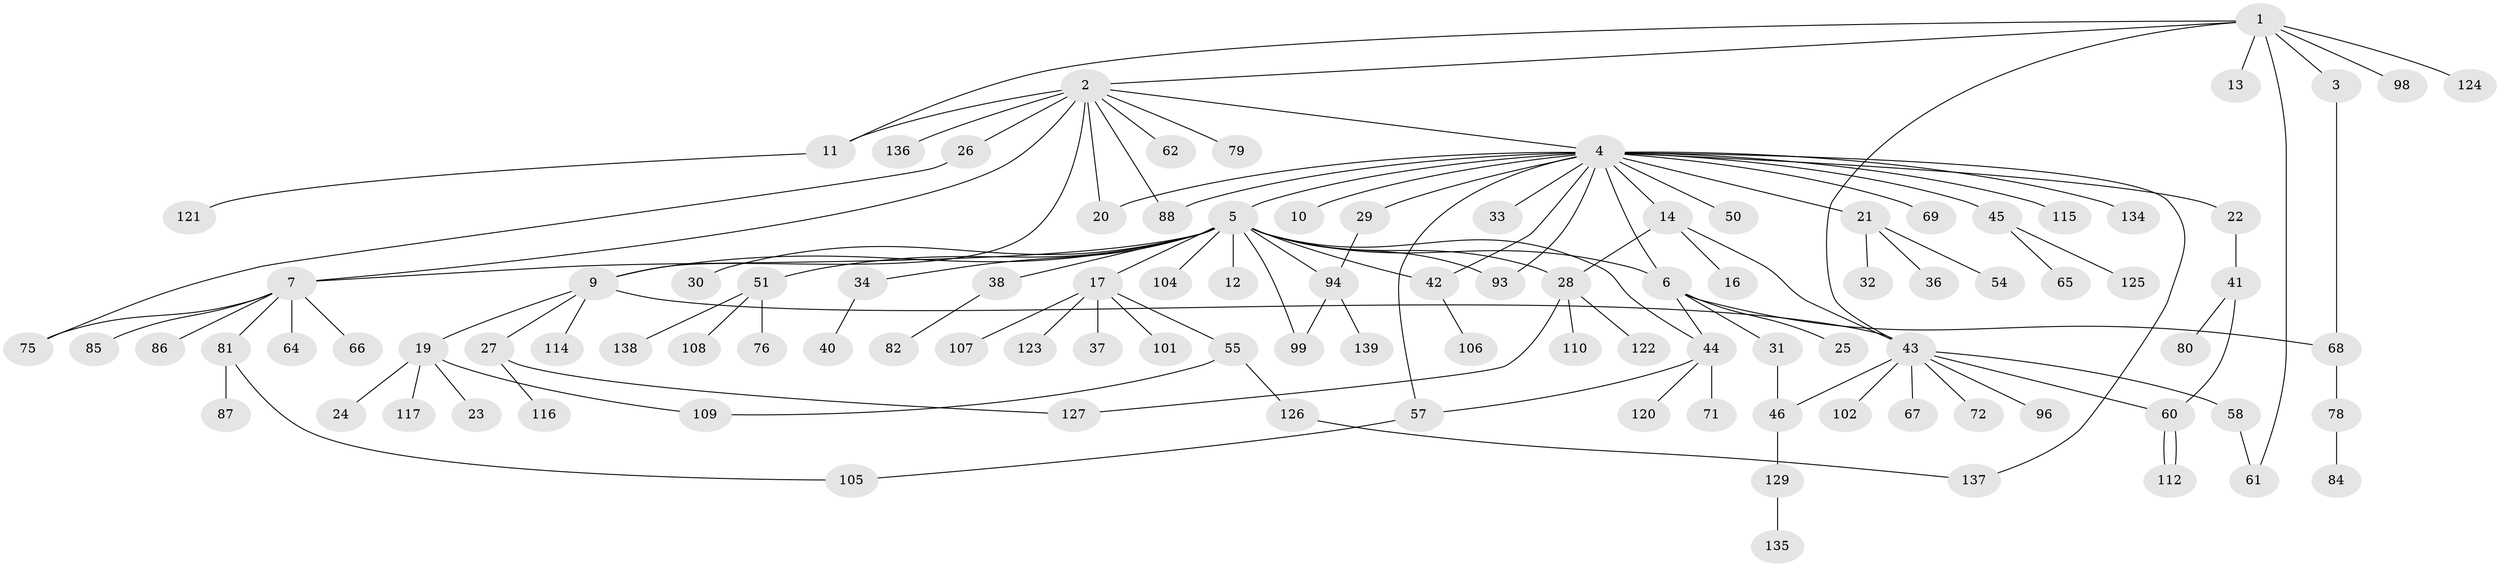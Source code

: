 // Generated by graph-tools (version 1.1) at 2025/23/03/03/25 07:23:52]
// undirected, 104 vertices, 128 edges
graph export_dot {
graph [start="1"]
  node [color=gray90,style=filled];
  1 [super="+52"];
  2 [super="+8"];
  3;
  4 [super="+35"];
  5 [super="+49"];
  6 [super="+18"];
  7 [super="+74"];
  9 [super="+15"];
  10;
  11 [super="+59"];
  12;
  13;
  14;
  16 [super="+131"];
  17 [super="+53"];
  19 [super="+70"];
  20;
  21 [super="+118"];
  22 [super="+48"];
  23;
  24;
  25;
  26;
  27 [super="+39"];
  28 [super="+83"];
  29;
  30;
  31 [super="+95"];
  32;
  33;
  34;
  36;
  37;
  38;
  40;
  41 [super="+133"];
  42 [super="+73"];
  43 [super="+56"];
  44 [super="+47"];
  45 [super="+111"];
  46 [super="+140"];
  50;
  51 [super="+63"];
  54;
  55 [super="+77"];
  57;
  58;
  60 [super="+92"];
  61;
  62;
  64;
  65;
  66 [super="+91"];
  67;
  68 [super="+119"];
  69;
  71;
  72;
  75 [super="+89"];
  76;
  78;
  79;
  80;
  81 [super="+113"];
  82;
  84 [super="+90"];
  85;
  86;
  87 [super="+97"];
  88;
  93 [super="+100"];
  94 [super="+103"];
  96;
  98;
  99;
  101;
  102;
  104;
  105 [super="+130"];
  106;
  107;
  108;
  109;
  110;
  112;
  114;
  115;
  116;
  117;
  120;
  121;
  122 [super="+132"];
  123;
  124;
  125 [super="+141"];
  126 [super="+128"];
  127;
  129;
  134;
  135;
  136;
  137;
  138;
  139;
  1 -- 2;
  1 -- 3;
  1 -- 11;
  1 -- 13;
  1 -- 98;
  1 -- 43;
  1 -- 124;
  1 -- 61;
  2 -- 4;
  2 -- 9;
  2 -- 20;
  2 -- 26;
  2 -- 88;
  2 -- 136;
  2 -- 62;
  2 -- 79;
  2 -- 7;
  2 -- 11;
  3 -- 68;
  4 -- 5;
  4 -- 6;
  4 -- 10;
  4 -- 14;
  4 -- 20;
  4 -- 21;
  4 -- 22;
  4 -- 29;
  4 -- 33;
  4 -- 42;
  4 -- 45;
  4 -- 50;
  4 -- 57;
  4 -- 69;
  4 -- 88;
  4 -- 93;
  4 -- 115;
  4 -- 134;
  4 -- 137;
  5 -- 6;
  5 -- 7;
  5 -- 9;
  5 -- 12;
  5 -- 17;
  5 -- 28;
  5 -- 30;
  5 -- 34;
  5 -- 38;
  5 -- 42 [weight=2];
  5 -- 44;
  5 -- 93;
  5 -- 99;
  5 -- 104;
  5 -- 51;
  5 -- 94;
  6 -- 25;
  6 -- 31;
  6 -- 68;
  6 -- 44;
  7 -- 64;
  7 -- 66;
  7 -- 75;
  7 -- 81;
  7 -- 85;
  7 -- 86;
  9 -- 19;
  9 -- 27;
  9 -- 43;
  9 -- 114;
  11 -- 121;
  14 -- 16;
  14 -- 28;
  14 -- 43;
  17 -- 37;
  17 -- 55;
  17 -- 107;
  17 -- 123;
  17 -- 101;
  19 -- 23;
  19 -- 24;
  19 -- 117;
  19 -- 109;
  21 -- 32;
  21 -- 36;
  21 -- 54;
  22 -- 41;
  26 -- 75;
  27 -- 127;
  27 -- 116;
  28 -- 122;
  28 -- 110;
  28 -- 127;
  29 -- 94;
  31 -- 46;
  34 -- 40;
  38 -- 82;
  41 -- 60;
  41 -- 80;
  42 -- 106;
  43 -- 46;
  43 -- 58;
  43 -- 67;
  43 -- 72;
  43 -- 102;
  43 -- 96;
  43 -- 60;
  44 -- 71;
  44 -- 120;
  44 -- 57;
  45 -- 65;
  45 -- 125;
  46 -- 129;
  51 -- 138;
  51 -- 108;
  51 -- 76;
  55 -- 109;
  55 -- 126;
  57 -- 105;
  58 -- 61;
  60 -- 112;
  60 -- 112;
  68 -- 78;
  78 -- 84;
  81 -- 87;
  81 -- 105;
  94 -- 139;
  94 -- 99;
  126 -- 137;
  129 -- 135;
}
